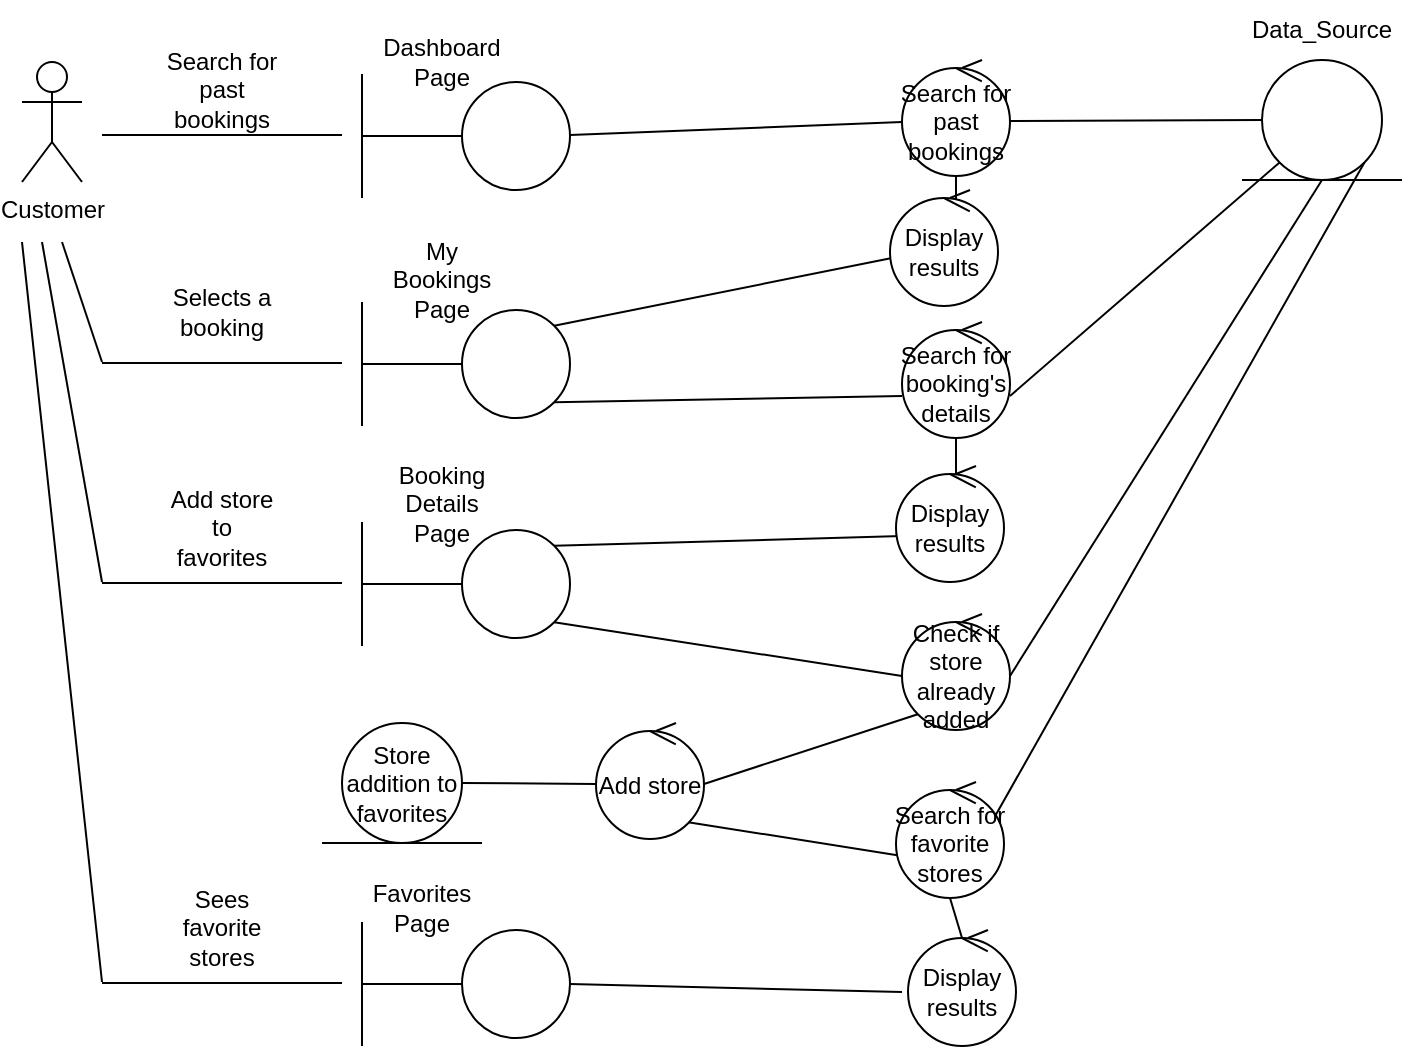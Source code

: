 <mxfile version="26.2.12">
  <diagram name="Page-1" id="529qvw6aOXcLFpT7_6zL">
    <mxGraphModel dx="1248" dy="652" grid="1" gridSize="10" guides="1" tooltips="1" connect="1" arrows="1" fold="1" page="1" pageScale="1" pageWidth="827" pageHeight="1169" math="0" shadow="0">
      <root>
        <mxCell id="0" />
        <mxCell id="1" parent="0" />
        <mxCell id="WRe95SmpytIDdUdiH81R-3" value="Customer" style="shape=umlActor;verticalLabelPosition=bottom;verticalAlign=top;html=1;outlineConnect=0;" vertex="1" parent="1">
          <mxGeometry x="100" y="70" width="30" height="60" as="geometry" />
        </mxCell>
        <mxCell id="WRe95SmpytIDdUdiH81R-5" value="" style="ellipse;whiteSpace=wrap;html=1;aspect=fixed;" vertex="1" parent="1">
          <mxGeometry x="320" y="80" width="54" height="54" as="geometry" />
        </mxCell>
        <mxCell id="WRe95SmpytIDdUdiH81R-6" value="" style="endArrow=none;html=1;rounded=0;entryX=0;entryY=0.5;entryDx=0;entryDy=0;" edge="1" parent="1" target="WRe95SmpytIDdUdiH81R-5">
          <mxGeometry width="50" height="50" relative="1" as="geometry">
            <mxPoint x="270" y="107" as="sourcePoint" />
            <mxPoint x="300" y="82" as="targetPoint" />
          </mxGeometry>
        </mxCell>
        <mxCell id="WRe95SmpytIDdUdiH81R-8" value="" style="endArrow=none;html=1;rounded=0;" edge="1" parent="1">
          <mxGeometry width="50" height="50" relative="1" as="geometry">
            <mxPoint x="270" y="138" as="sourcePoint" />
            <mxPoint x="270" y="76" as="targetPoint" />
          </mxGeometry>
        </mxCell>
        <mxCell id="WRe95SmpytIDdUdiH81R-10" value="" style="endArrow=none;html=1;rounded=0;" edge="1" parent="1">
          <mxGeometry width="50" height="50" relative="1" as="geometry">
            <mxPoint x="140" y="106.5" as="sourcePoint" />
            <mxPoint x="260" y="106.5" as="targetPoint" />
          </mxGeometry>
        </mxCell>
        <mxCell id="WRe95SmpytIDdUdiH81R-11" value="" style="ellipse;whiteSpace=wrap;html=1;aspect=fixed;" vertex="1" parent="1">
          <mxGeometry x="320" y="194" width="54" height="54" as="geometry" />
        </mxCell>
        <mxCell id="WRe95SmpytIDdUdiH81R-12" value="" style="endArrow=none;html=1;rounded=0;entryX=0;entryY=0.5;entryDx=0;entryDy=0;" edge="1" target="WRe95SmpytIDdUdiH81R-11" parent="1">
          <mxGeometry width="50" height="50" relative="1" as="geometry">
            <mxPoint x="270" y="221" as="sourcePoint" />
            <mxPoint x="300" y="196" as="targetPoint" />
          </mxGeometry>
        </mxCell>
        <mxCell id="WRe95SmpytIDdUdiH81R-13" value="" style="endArrow=none;html=1;rounded=0;" edge="1" parent="1">
          <mxGeometry width="50" height="50" relative="1" as="geometry">
            <mxPoint x="270" y="252" as="sourcePoint" />
            <mxPoint x="270" y="190" as="targetPoint" />
          </mxGeometry>
        </mxCell>
        <mxCell id="WRe95SmpytIDdUdiH81R-14" value="" style="ellipse;whiteSpace=wrap;html=1;aspect=fixed;" vertex="1" parent="1">
          <mxGeometry x="320" y="304" width="54" height="54" as="geometry" />
        </mxCell>
        <mxCell id="WRe95SmpytIDdUdiH81R-15" value="" style="endArrow=none;html=1;rounded=0;entryX=0;entryY=0.5;entryDx=0;entryDy=0;" edge="1" target="WRe95SmpytIDdUdiH81R-14" parent="1">
          <mxGeometry width="50" height="50" relative="1" as="geometry">
            <mxPoint x="270" y="331" as="sourcePoint" />
            <mxPoint x="300" y="306" as="targetPoint" />
          </mxGeometry>
        </mxCell>
        <mxCell id="WRe95SmpytIDdUdiH81R-16" value="" style="endArrow=none;html=1;rounded=0;" edge="1" parent="1">
          <mxGeometry width="50" height="50" relative="1" as="geometry">
            <mxPoint x="270" y="362" as="sourcePoint" />
            <mxPoint x="270" y="300" as="targetPoint" />
          </mxGeometry>
        </mxCell>
        <mxCell id="WRe95SmpytIDdUdiH81R-17" value="" style="ellipse;whiteSpace=wrap;html=1;aspect=fixed;" vertex="1" parent="1">
          <mxGeometry x="320" y="504" width="54" height="54" as="geometry" />
        </mxCell>
        <mxCell id="WRe95SmpytIDdUdiH81R-18" value="" style="endArrow=none;html=1;rounded=0;entryX=0;entryY=0.5;entryDx=0;entryDy=0;" edge="1" target="WRe95SmpytIDdUdiH81R-17" parent="1">
          <mxGeometry width="50" height="50" relative="1" as="geometry">
            <mxPoint x="270" y="531" as="sourcePoint" />
            <mxPoint x="300" y="506" as="targetPoint" />
          </mxGeometry>
        </mxCell>
        <mxCell id="WRe95SmpytIDdUdiH81R-19" value="" style="endArrow=none;html=1;rounded=0;" edge="1" parent="1">
          <mxGeometry width="50" height="50" relative="1" as="geometry">
            <mxPoint x="270" y="562" as="sourcePoint" />
            <mxPoint x="270" y="500" as="targetPoint" />
          </mxGeometry>
        </mxCell>
        <mxCell id="WRe95SmpytIDdUdiH81R-20" value="" style="endArrow=none;html=1;rounded=0;" edge="1" parent="1">
          <mxGeometry width="50" height="50" relative="1" as="geometry">
            <mxPoint x="140" y="220" as="sourcePoint" />
            <mxPoint x="120" y="160" as="targetPoint" />
          </mxGeometry>
        </mxCell>
        <mxCell id="WRe95SmpytIDdUdiH81R-21" value="" style="endArrow=none;html=1;rounded=0;" edge="1" parent="1">
          <mxGeometry width="50" height="50" relative="1" as="geometry">
            <mxPoint x="140" y="220.5" as="sourcePoint" />
            <mxPoint x="260" y="220.5" as="targetPoint" />
          </mxGeometry>
        </mxCell>
        <mxCell id="WRe95SmpytIDdUdiH81R-22" value="" style="endArrow=none;html=1;rounded=0;" edge="1" parent="1">
          <mxGeometry width="50" height="50" relative="1" as="geometry">
            <mxPoint x="140" y="330.5" as="sourcePoint" />
            <mxPoint x="260" y="330.5" as="targetPoint" />
          </mxGeometry>
        </mxCell>
        <mxCell id="WRe95SmpytIDdUdiH81R-23" value="" style="endArrow=none;html=1;rounded=0;" edge="1" parent="1">
          <mxGeometry width="50" height="50" relative="1" as="geometry">
            <mxPoint x="140" y="530.5" as="sourcePoint" />
            <mxPoint x="260" y="530.5" as="targetPoint" />
          </mxGeometry>
        </mxCell>
        <mxCell id="WRe95SmpytIDdUdiH81R-24" value="" style="endArrow=none;html=1;rounded=0;" edge="1" parent="1">
          <mxGeometry width="50" height="50" relative="1" as="geometry">
            <mxPoint x="140" y="330" as="sourcePoint" />
            <mxPoint x="110" y="160" as="targetPoint" />
          </mxGeometry>
        </mxCell>
        <mxCell id="WRe95SmpytIDdUdiH81R-25" value="" style="endArrow=none;html=1;rounded=0;" edge="1" parent="1">
          <mxGeometry width="50" height="50" relative="1" as="geometry">
            <mxPoint x="140" y="530" as="sourcePoint" />
            <mxPoint x="100" y="160" as="targetPoint" />
          </mxGeometry>
        </mxCell>
        <mxCell id="WRe95SmpytIDdUdiH81R-26" value="" style="ellipse;whiteSpace=wrap;html=1;aspect=fixed;" vertex="1" parent="1">
          <mxGeometry x="720" y="69" width="60" height="60" as="geometry" />
        </mxCell>
        <mxCell id="WRe95SmpytIDdUdiH81R-28" value="" style="endArrow=none;html=1;rounded=0;" edge="1" parent="1">
          <mxGeometry width="50" height="50" relative="1" as="geometry">
            <mxPoint x="710" y="129" as="sourcePoint" />
            <mxPoint x="790" y="129" as="targetPoint" />
          </mxGeometry>
        </mxCell>
        <mxCell id="WRe95SmpytIDdUdiH81R-37" value="" style="ellipse;whiteSpace=wrap;html=1;aspect=fixed;" vertex="1" parent="1">
          <mxGeometry x="540" y="73" width="54" height="54" as="geometry" />
        </mxCell>
        <mxCell id="WRe95SmpytIDdUdiH81R-38" value="" style="ellipse;whiteSpace=wrap;html=1;aspect=fixed;" vertex="1" parent="1">
          <mxGeometry x="260" y="400.5" width="60" height="60" as="geometry" />
        </mxCell>
        <mxCell id="WRe95SmpytIDdUdiH81R-39" value="" style="endArrow=none;html=1;rounded=0;" edge="1" parent="1">
          <mxGeometry width="50" height="50" relative="1" as="geometry">
            <mxPoint x="250" y="460.5" as="sourcePoint" />
            <mxPoint x="330" y="460.5" as="targetPoint" />
          </mxGeometry>
        </mxCell>
        <mxCell id="WRe95SmpytIDdUdiH81R-41" value="" style="endArrow=none;html=1;rounded=0;entryX=0;entryY=0.5;entryDx=0;entryDy=0;" edge="1" parent="1">
          <mxGeometry width="50" height="50" relative="1" as="geometry">
            <mxPoint x="374" y="106.5" as="sourcePoint" />
            <mxPoint x="540" y="100" as="targetPoint" />
          </mxGeometry>
        </mxCell>
        <mxCell id="WRe95SmpytIDdUdiH81R-42" value="" style="endArrow=none;html=1;rounded=0;entryX=0;entryY=0.5;entryDx=0;entryDy=0;" edge="1" parent="1" target="WRe95SmpytIDdUdiH81R-26">
          <mxGeometry width="50" height="50" relative="1" as="geometry">
            <mxPoint x="594" y="99.5" as="sourcePoint" />
            <mxPoint x="714" y="99.5" as="targetPoint" />
          </mxGeometry>
        </mxCell>
        <mxCell id="WRe95SmpytIDdUdiH81R-43" value="" style="endArrow=none;html=1;rounded=0;entryX=0.5;entryY=1;entryDx=0;entryDy=0;exitX=0.5;exitY=0;exitDx=0;exitDy=0;" edge="1" parent="1">
          <mxGeometry width="50" height="50" relative="1" as="geometry">
            <mxPoint x="567" y="140" as="sourcePoint" />
            <mxPoint x="567" y="127" as="targetPoint" />
          </mxGeometry>
        </mxCell>
        <mxCell id="WRe95SmpytIDdUdiH81R-44" value="" style="endArrow=none;html=1;rounded=0;entryX=0;entryY=0.5;entryDx=0;entryDy=0;exitX=1;exitY=0;exitDx=0;exitDy=0;" edge="1" parent="1" source="WRe95SmpytIDdUdiH81R-11">
          <mxGeometry width="50" height="50" relative="1" as="geometry">
            <mxPoint x="374" y="220.5" as="sourcePoint" />
            <mxPoint x="540" y="167" as="targetPoint" />
          </mxGeometry>
        </mxCell>
        <mxCell id="WRe95SmpytIDdUdiH81R-45" value="" style="endArrow=none;html=1;rounded=0;entryX=0;entryY=0.5;entryDx=0;entryDy=0;exitX=1;exitY=1;exitDx=0;exitDy=0;" edge="1" parent="1" source="WRe95SmpytIDdUdiH81R-11">
          <mxGeometry width="50" height="50" relative="1" as="geometry">
            <mxPoint x="374" y="220.5" as="sourcePoint" />
            <mxPoint x="540" y="237" as="targetPoint" />
          </mxGeometry>
        </mxCell>
        <mxCell id="WRe95SmpytIDdUdiH81R-46" value="" style="endArrow=none;html=1;rounded=0;exitX=1;exitY=0.5;exitDx=0;exitDy=0;entryX=0;entryY=1;entryDx=0;entryDy=0;" edge="1" parent="1" target="WRe95SmpytIDdUdiH81R-26">
          <mxGeometry width="50" height="50" relative="1" as="geometry">
            <mxPoint x="594" y="237" as="sourcePoint" />
            <mxPoint x="310" y="156.5" as="targetPoint" />
          </mxGeometry>
        </mxCell>
        <mxCell id="WRe95SmpytIDdUdiH81R-47" value="" style="endArrow=none;html=1;rounded=0;entryX=0.5;entryY=0;entryDx=0;entryDy=0;exitX=0.5;exitY=1;exitDx=0;exitDy=0;" edge="1" parent="1" source="WRe95SmpytIDdUdiH81R-114">
          <mxGeometry width="50" height="50" relative="1" as="geometry">
            <mxPoint x="567" y="264" as="sourcePoint" />
            <mxPoint x="567" y="280" as="targetPoint" />
          </mxGeometry>
        </mxCell>
        <mxCell id="WRe95SmpytIDdUdiH81R-48" value="" style="endArrow=none;html=1;rounded=0;exitX=0;exitY=0.5;exitDx=0;exitDy=0;entryX=1;entryY=0;entryDx=0;entryDy=0;" edge="1" parent="1" target="WRe95SmpytIDdUdiH81R-14">
          <mxGeometry width="50" height="50" relative="1" as="geometry">
            <mxPoint x="540" y="307" as="sourcePoint" />
            <mxPoint x="330" y="176.5" as="targetPoint" />
          </mxGeometry>
        </mxCell>
        <mxCell id="WRe95SmpytIDdUdiH81R-49" value="" style="endArrow=none;html=1;rounded=0;exitX=1;exitY=1;exitDx=0;exitDy=0;entryX=0;entryY=0.5;entryDx=0;entryDy=0;" edge="1" parent="1" source="WRe95SmpytIDdUdiH81R-14">
          <mxGeometry width="50" height="50" relative="1" as="geometry">
            <mxPoint x="220" y="186.5" as="sourcePoint" />
            <mxPoint x="540" y="377" as="targetPoint" />
          </mxGeometry>
        </mxCell>
        <mxCell id="WRe95SmpytIDdUdiH81R-50" value="" style="endArrow=none;html=1;rounded=0;exitX=1;exitY=0.5;exitDx=0;exitDy=0;entryX=0.5;entryY=1;entryDx=0;entryDy=0;" edge="1" parent="1" target="WRe95SmpytIDdUdiH81R-26">
          <mxGeometry width="50" height="50" relative="1" as="geometry">
            <mxPoint x="594" y="377" as="sourcePoint" />
            <mxPoint x="350" y="196.5" as="targetPoint" />
          </mxGeometry>
        </mxCell>
        <mxCell id="WRe95SmpytIDdUdiH81R-51" value="" style="endArrow=none;html=1;rounded=0;exitX=1;exitY=0.5;exitDx=0;exitDy=0;entryX=0;entryY=1;entryDx=0;entryDy=0;" edge="1" parent="1">
          <mxGeometry width="50" height="50" relative="1" as="geometry">
            <mxPoint x="441" y="431" as="sourcePoint" />
            <mxPoint x="547.908" y="396.092" as="targetPoint" />
          </mxGeometry>
        </mxCell>
        <mxCell id="WRe95SmpytIDdUdiH81R-52" value="" style="endArrow=none;html=1;rounded=0;exitX=1;exitY=0.5;exitDx=0;exitDy=0;entryX=0;entryY=0.5;entryDx=0;entryDy=0;" edge="1" parent="1" source="WRe95SmpytIDdUdiH81R-38">
          <mxGeometry width="50" height="50" relative="1" as="geometry">
            <mxPoint x="250" y="216.5" as="sourcePoint" />
            <mxPoint x="387" y="431" as="targetPoint" />
          </mxGeometry>
        </mxCell>
        <mxCell id="WRe95SmpytIDdUdiH81R-53" value="" style="endArrow=none;html=1;rounded=0;exitX=1;exitY=1;exitDx=0;exitDy=0;entryX=0;entryY=0.5;entryDx=0;entryDy=0;" edge="1" parent="1">
          <mxGeometry width="50" height="50" relative="1" as="geometry">
            <mxPoint x="433.092" y="450.092" as="sourcePoint" />
            <mxPoint x="540" y="467" as="targetPoint" />
          </mxGeometry>
        </mxCell>
        <mxCell id="WRe95SmpytIDdUdiH81R-54" value="" style="endArrow=none;html=1;rounded=0;exitX=1;exitY=0;exitDx=0;exitDy=0;entryX=1;entryY=1;entryDx=0;entryDy=0;" edge="1" parent="1" target="WRe95SmpytIDdUdiH81R-26">
          <mxGeometry width="50" height="50" relative="1" as="geometry">
            <mxPoint x="586.092" y="447.908" as="sourcePoint" />
            <mxPoint x="390" y="236.5" as="targetPoint" />
          </mxGeometry>
        </mxCell>
        <mxCell id="WRe95SmpytIDdUdiH81R-57" value="Data_Source" style="text;html=1;align=center;verticalAlign=middle;whiteSpace=wrap;rounded=0;" vertex="1" parent="1">
          <mxGeometry x="715" y="39" width="70" height="30" as="geometry" />
        </mxCell>
        <mxCell id="WRe95SmpytIDdUdiH81R-58" value="Search for past bookings" style="text;html=1;align=center;verticalAlign=middle;whiteSpace=wrap;rounded=0;" vertex="1" parent="1">
          <mxGeometry x="170" y="69" width="60" height="30" as="geometry" />
        </mxCell>
        <mxCell id="WRe95SmpytIDdUdiH81R-59" value="Selects a booking" style="text;html=1;align=center;verticalAlign=middle;whiteSpace=wrap;rounded=0;" vertex="1" parent="1">
          <mxGeometry x="170" y="180" width="60" height="30" as="geometry" />
        </mxCell>
        <mxCell id="WRe95SmpytIDdUdiH81R-60" value="Add store to favorites" style="text;html=1;align=center;verticalAlign=middle;whiteSpace=wrap;rounded=0;" vertex="1" parent="1">
          <mxGeometry x="170" y="288" width="60" height="30" as="geometry" />
        </mxCell>
        <mxCell id="WRe95SmpytIDdUdiH81R-61" value="Sees favorite stores" style="text;html=1;align=center;verticalAlign=middle;whiteSpace=wrap;rounded=0;" vertex="1" parent="1">
          <mxGeometry x="170" y="488" width="60" height="30" as="geometry" />
        </mxCell>
        <mxCell id="WRe95SmpytIDdUdiH81R-62" value="Store addition to favorites" style="text;html=1;align=center;verticalAlign=middle;whiteSpace=wrap;rounded=0;" vertex="1" parent="1">
          <mxGeometry x="260" y="416" width="60" height="30" as="geometry" />
        </mxCell>
        <mxCell id="WRe95SmpytIDdUdiH81R-64" value="Favorites Page" style="text;html=1;align=center;verticalAlign=middle;whiteSpace=wrap;rounded=0;" vertex="1" parent="1">
          <mxGeometry x="270" y="478" width="60" height="30" as="geometry" />
        </mxCell>
        <mxCell id="WRe95SmpytIDdUdiH81R-66" value="Search for past bookings" style="text;html=1;align=center;verticalAlign=middle;whiteSpace=wrap;rounded=0;" vertex="1" parent="1">
          <mxGeometry x="537" y="85" width="60" height="30" as="geometry" />
        </mxCell>
        <mxCell id="WRe95SmpytIDdUdiH81R-72" value="Dashboard Page" style="text;html=1;align=center;verticalAlign=middle;whiteSpace=wrap;rounded=0;" vertex="1" parent="1">
          <mxGeometry x="280" y="55" width="60" height="30" as="geometry" />
        </mxCell>
        <mxCell id="WRe95SmpytIDdUdiH81R-73" value="My Bookings Page" style="text;html=1;align=center;verticalAlign=middle;whiteSpace=wrap;rounded=0;" vertex="1" parent="1">
          <mxGeometry x="280" y="164" width="60" height="30" as="geometry" />
        </mxCell>
        <mxCell id="WRe95SmpytIDdUdiH81R-74" value="Booking Details Page" style="text;html=1;align=center;verticalAlign=middle;whiteSpace=wrap;rounded=0;" vertex="1" parent="1">
          <mxGeometry x="280" y="276" width="60" height="30" as="geometry" />
        </mxCell>
        <mxCell id="WRe95SmpytIDdUdiH81R-75" value="" style="endArrow=none;html=1;rounded=0;" edge="1" parent="1">
          <mxGeometry width="50" height="50" relative="1" as="geometry">
            <mxPoint x="570" y="73" as="sourcePoint" />
            <mxPoint x="580" y="69" as="targetPoint" />
          </mxGeometry>
        </mxCell>
        <mxCell id="WRe95SmpytIDdUdiH81R-84" value="" style="endArrow=none;html=1;rounded=0;exitX=0.5;exitY=0;exitDx=0;exitDy=0;entryX=0.739;entryY=0.124;entryDx=0;entryDy=0;entryPerimeter=0;" edge="1" parent="1" source="WRe95SmpytIDdUdiH81R-37" target="WRe95SmpytIDdUdiH81R-37">
          <mxGeometry width="50" height="50" relative="1" as="geometry">
            <mxPoint x="390" y="-81" as="sourcePoint" />
            <mxPoint x="440" y="-131" as="targetPoint" />
          </mxGeometry>
        </mxCell>
        <mxCell id="WRe95SmpytIDdUdiH81R-93" value="" style="ellipse;whiteSpace=wrap;html=1;aspect=fixed;" vertex="1" parent="1">
          <mxGeometry x="543" y="508" width="54" height="54" as="geometry" />
        </mxCell>
        <mxCell id="WRe95SmpytIDdUdiH81R-94" value="Display results" style="text;html=1;align=center;verticalAlign=middle;whiteSpace=wrap;rounded=0;" vertex="1" parent="1">
          <mxGeometry x="540" y="520" width="60" height="30" as="geometry" />
        </mxCell>
        <mxCell id="WRe95SmpytIDdUdiH81R-95" value="" style="endArrow=none;html=1;rounded=0;" edge="1" parent="1">
          <mxGeometry width="50" height="50" relative="1" as="geometry">
            <mxPoint x="573" y="508" as="sourcePoint" />
            <mxPoint x="583" y="504" as="targetPoint" />
          </mxGeometry>
        </mxCell>
        <mxCell id="WRe95SmpytIDdUdiH81R-96" value="" style="endArrow=none;html=1;rounded=0;exitX=0.5;exitY=0;exitDx=0;exitDy=0;entryX=0.739;entryY=0.124;entryDx=0;entryDy=0;entryPerimeter=0;" edge="1" parent="1" source="WRe95SmpytIDdUdiH81R-93" target="WRe95SmpytIDdUdiH81R-93">
          <mxGeometry width="50" height="50" relative="1" as="geometry">
            <mxPoint x="393" y="354" as="sourcePoint" />
            <mxPoint x="443" y="304" as="targetPoint" />
          </mxGeometry>
        </mxCell>
        <mxCell id="WRe95SmpytIDdUdiH81R-97" value="" style="ellipse;whiteSpace=wrap;html=1;aspect=fixed;" vertex="1" parent="1">
          <mxGeometry x="537" y="434" width="54" height="54" as="geometry" />
        </mxCell>
        <mxCell id="WRe95SmpytIDdUdiH81R-98" value="Search for favorite stores" style="text;html=1;align=center;verticalAlign=middle;whiteSpace=wrap;rounded=0;" vertex="1" parent="1">
          <mxGeometry x="534" y="446" width="60" height="30" as="geometry" />
        </mxCell>
        <mxCell id="WRe95SmpytIDdUdiH81R-99" value="" style="endArrow=none;html=1;rounded=0;" edge="1" parent="1">
          <mxGeometry width="50" height="50" relative="1" as="geometry">
            <mxPoint x="567" y="434" as="sourcePoint" />
            <mxPoint x="577" y="430" as="targetPoint" />
          </mxGeometry>
        </mxCell>
        <mxCell id="WRe95SmpytIDdUdiH81R-100" value="" style="endArrow=none;html=1;rounded=0;exitX=0.5;exitY=0;exitDx=0;exitDy=0;entryX=0.739;entryY=0.124;entryDx=0;entryDy=0;entryPerimeter=0;" edge="1" parent="1" source="WRe95SmpytIDdUdiH81R-97" target="WRe95SmpytIDdUdiH81R-97">
          <mxGeometry width="50" height="50" relative="1" as="geometry">
            <mxPoint x="387" y="280" as="sourcePoint" />
            <mxPoint x="437" y="230" as="targetPoint" />
          </mxGeometry>
        </mxCell>
        <mxCell id="WRe95SmpytIDdUdiH81R-101" value="" style="ellipse;whiteSpace=wrap;html=1;aspect=fixed;" vertex="1" parent="1">
          <mxGeometry x="540" y="350" width="54" height="54" as="geometry" />
        </mxCell>
        <mxCell id="WRe95SmpytIDdUdiH81R-102" value="Check if store already added" style="text;html=1;align=center;verticalAlign=middle;whiteSpace=wrap;rounded=0;" vertex="1" parent="1">
          <mxGeometry x="537" y="362" width="60" height="30" as="geometry" />
        </mxCell>
        <mxCell id="WRe95SmpytIDdUdiH81R-103" value="" style="endArrow=none;html=1;rounded=0;" edge="1" parent="1">
          <mxGeometry width="50" height="50" relative="1" as="geometry">
            <mxPoint x="570" y="350" as="sourcePoint" />
            <mxPoint x="580" y="346" as="targetPoint" />
          </mxGeometry>
        </mxCell>
        <mxCell id="WRe95SmpytIDdUdiH81R-104" value="" style="endArrow=none;html=1;rounded=0;exitX=0.5;exitY=0;exitDx=0;exitDy=0;entryX=0.739;entryY=0.124;entryDx=0;entryDy=0;entryPerimeter=0;" edge="1" parent="1" source="WRe95SmpytIDdUdiH81R-101" target="WRe95SmpytIDdUdiH81R-101">
          <mxGeometry width="50" height="50" relative="1" as="geometry">
            <mxPoint x="390" y="196" as="sourcePoint" />
            <mxPoint x="440" y="146" as="targetPoint" />
          </mxGeometry>
        </mxCell>
        <mxCell id="WRe95SmpytIDdUdiH81R-105" value="" style="ellipse;whiteSpace=wrap;html=1;aspect=fixed;" vertex="1" parent="1">
          <mxGeometry x="537" y="276" width="54" height="54" as="geometry" />
        </mxCell>
        <mxCell id="WRe95SmpytIDdUdiH81R-106" value="Display results" style="text;html=1;align=center;verticalAlign=middle;whiteSpace=wrap;rounded=0;" vertex="1" parent="1">
          <mxGeometry x="534" y="288" width="60" height="30" as="geometry" />
        </mxCell>
        <mxCell id="WRe95SmpytIDdUdiH81R-107" value="" style="endArrow=none;html=1;rounded=0;" edge="1" parent="1">
          <mxGeometry width="50" height="50" relative="1" as="geometry">
            <mxPoint x="567" y="276" as="sourcePoint" />
            <mxPoint x="577" y="272" as="targetPoint" />
          </mxGeometry>
        </mxCell>
        <mxCell id="WRe95SmpytIDdUdiH81R-108" value="" style="endArrow=none;html=1;rounded=0;exitX=0.5;exitY=0;exitDx=0;exitDy=0;entryX=0.739;entryY=0.124;entryDx=0;entryDy=0;entryPerimeter=0;" edge="1" parent="1" source="WRe95SmpytIDdUdiH81R-105" target="WRe95SmpytIDdUdiH81R-105">
          <mxGeometry width="50" height="50" relative="1" as="geometry">
            <mxPoint x="387" y="122" as="sourcePoint" />
            <mxPoint x="437" y="72" as="targetPoint" />
          </mxGeometry>
        </mxCell>
        <mxCell id="WRe95SmpytIDdUdiH81R-110" value="" style="ellipse;whiteSpace=wrap;html=1;aspect=fixed;" vertex="1" parent="1">
          <mxGeometry x="387" y="404.5" width="54" height="54" as="geometry" />
        </mxCell>
        <mxCell id="WRe95SmpytIDdUdiH81R-111" value="Add store" style="text;html=1;align=center;verticalAlign=middle;whiteSpace=wrap;rounded=0;" vertex="1" parent="1">
          <mxGeometry x="384" y="416.5" width="60" height="30" as="geometry" />
        </mxCell>
        <mxCell id="WRe95SmpytIDdUdiH81R-112" value="" style="endArrow=none;html=1;rounded=0;" edge="1" parent="1">
          <mxGeometry width="50" height="50" relative="1" as="geometry">
            <mxPoint x="417" y="404.5" as="sourcePoint" />
            <mxPoint x="427" y="400.5" as="targetPoint" />
          </mxGeometry>
        </mxCell>
        <mxCell id="WRe95SmpytIDdUdiH81R-113" value="" style="endArrow=none;html=1;rounded=0;exitX=0.5;exitY=0;exitDx=0;exitDy=0;entryX=0.739;entryY=0.124;entryDx=0;entryDy=0;entryPerimeter=0;" edge="1" parent="1" source="WRe95SmpytIDdUdiH81R-110" target="WRe95SmpytIDdUdiH81R-110">
          <mxGeometry width="50" height="50" relative="1" as="geometry">
            <mxPoint x="237" y="250.5" as="sourcePoint" />
            <mxPoint x="287" y="200.5" as="targetPoint" />
          </mxGeometry>
        </mxCell>
        <mxCell id="WRe95SmpytIDdUdiH81R-114" value="" style="ellipse;whiteSpace=wrap;html=1;aspect=fixed;" vertex="1" parent="1">
          <mxGeometry x="540" y="204" width="54" height="54" as="geometry" />
        </mxCell>
        <mxCell id="WRe95SmpytIDdUdiH81R-115" value="Search for booking&#39;s details" style="text;html=1;align=center;verticalAlign=middle;whiteSpace=wrap;rounded=0;" vertex="1" parent="1">
          <mxGeometry x="537" y="216" width="60" height="30" as="geometry" />
        </mxCell>
        <mxCell id="WRe95SmpytIDdUdiH81R-117" value="" style="endArrow=none;html=1;rounded=0;exitX=0.5;exitY=0;exitDx=0;exitDy=0;entryX=0.739;entryY=0.124;entryDx=0;entryDy=0;entryPerimeter=0;" edge="1" parent="1" source="WRe95SmpytIDdUdiH81R-114" target="WRe95SmpytIDdUdiH81R-114">
          <mxGeometry width="50" height="50" relative="1" as="geometry">
            <mxPoint x="390" y="50" as="sourcePoint" />
            <mxPoint x="440" as="targetPoint" />
          </mxGeometry>
        </mxCell>
        <mxCell id="WRe95SmpytIDdUdiH81R-118" value="" style="ellipse;whiteSpace=wrap;html=1;aspect=fixed;" vertex="1" parent="1">
          <mxGeometry x="534" y="138" width="54" height="54" as="geometry" />
        </mxCell>
        <mxCell id="WRe95SmpytIDdUdiH81R-119" value="Display results" style="text;html=1;align=center;verticalAlign=middle;whiteSpace=wrap;rounded=0;" vertex="1" parent="1">
          <mxGeometry x="531" y="150" width="60" height="30" as="geometry" />
        </mxCell>
        <mxCell id="WRe95SmpytIDdUdiH81R-120" value="" style="endArrow=none;html=1;rounded=0;" edge="1" parent="1">
          <mxGeometry width="50" height="50" relative="1" as="geometry">
            <mxPoint x="564" y="138" as="sourcePoint" />
            <mxPoint x="574" y="134" as="targetPoint" />
          </mxGeometry>
        </mxCell>
        <mxCell id="WRe95SmpytIDdUdiH81R-121" value="" style="endArrow=none;html=1;rounded=0;exitX=0.5;exitY=0;exitDx=0;exitDy=0;entryX=0.739;entryY=0.124;entryDx=0;entryDy=0;entryPerimeter=0;" edge="1" parent="1" source="WRe95SmpytIDdUdiH81R-118" target="WRe95SmpytIDdUdiH81R-118">
          <mxGeometry width="50" height="50" relative="1" as="geometry">
            <mxPoint x="384" y="-16" as="sourcePoint" />
            <mxPoint x="434" y="-66" as="targetPoint" />
          </mxGeometry>
        </mxCell>
        <mxCell id="WRe95SmpytIDdUdiH81R-122" value="" style="endArrow=none;html=1;rounded=0;exitX=0.5;exitY=1;exitDx=0;exitDy=0;entryX=0.5;entryY=0;entryDx=0;entryDy=0;" edge="1" parent="1" source="WRe95SmpytIDdUdiH81R-97" target="WRe95SmpytIDdUdiH81R-93">
          <mxGeometry width="50" height="50" relative="1" as="geometry">
            <mxPoint x="390" y="350" as="sourcePoint" />
            <mxPoint x="440" y="300" as="targetPoint" />
          </mxGeometry>
        </mxCell>
        <mxCell id="WRe95SmpytIDdUdiH81R-123" value="" style="endArrow=none;html=1;rounded=0;entryX=0;entryY=0.5;entryDx=0;entryDy=0;exitX=1;exitY=0.5;exitDx=0;exitDy=0;" edge="1" parent="1" source="WRe95SmpytIDdUdiH81R-17" target="WRe95SmpytIDdUdiH81R-94">
          <mxGeometry width="50" height="50" relative="1" as="geometry">
            <mxPoint x="390" y="350" as="sourcePoint" />
            <mxPoint x="440" y="300" as="targetPoint" />
          </mxGeometry>
        </mxCell>
        <mxCell id="WRe95SmpytIDdUdiH81R-124" value="" style="endArrow=none;html=1;rounded=0;" edge="1" parent="1">
          <mxGeometry width="50" height="50" relative="1" as="geometry">
            <mxPoint x="570" y="204" as="sourcePoint" />
            <mxPoint x="580" y="200" as="targetPoint" />
          </mxGeometry>
        </mxCell>
      </root>
    </mxGraphModel>
  </diagram>
</mxfile>
